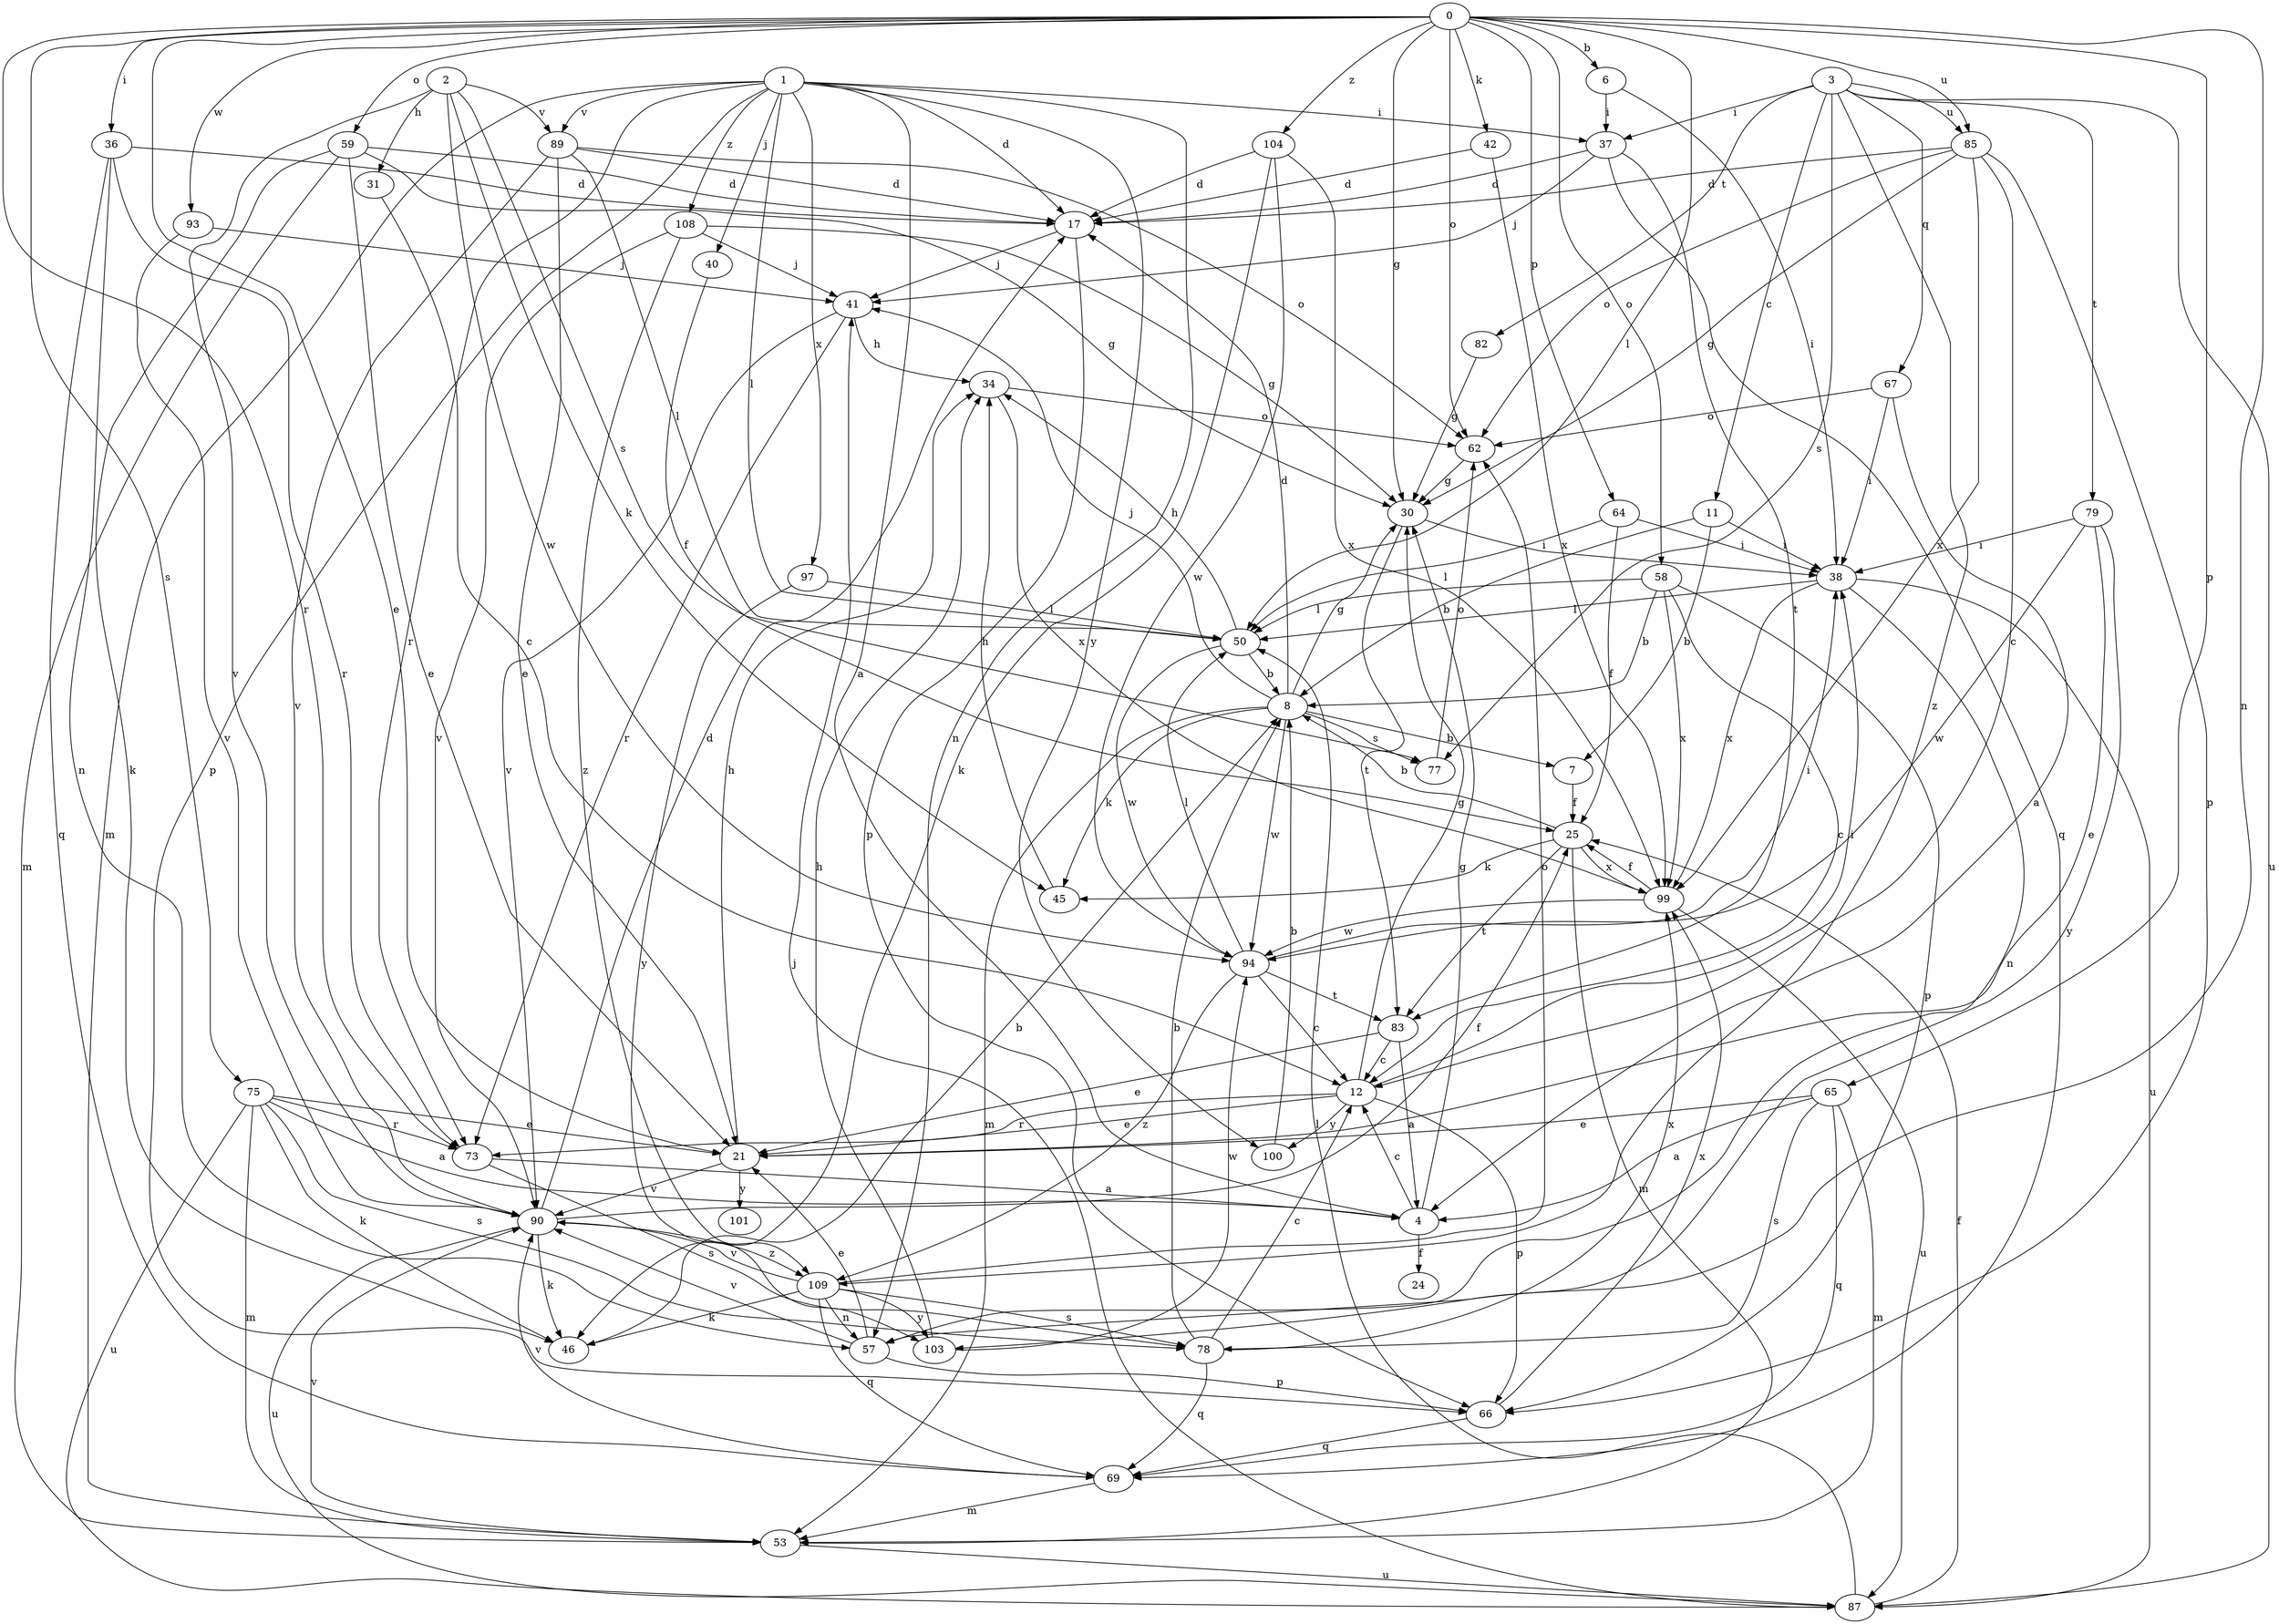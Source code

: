 strict digraph  {
0;
1;
2;
3;
4;
6;
7;
8;
11;
12;
17;
21;
24;
25;
30;
31;
34;
36;
37;
38;
40;
41;
42;
45;
46;
50;
53;
57;
58;
59;
62;
64;
65;
66;
67;
69;
73;
75;
77;
78;
79;
82;
83;
85;
87;
89;
90;
93;
94;
97;
99;
100;
101;
103;
104;
108;
109;
0 -> 6  [label=b];
0 -> 21  [label=e];
0 -> 30  [label=g];
0 -> 36  [label=i];
0 -> 42  [label=k];
0 -> 50  [label=l];
0 -> 57  [label=n];
0 -> 58  [label=o];
0 -> 59  [label=o];
0 -> 62  [label=o];
0 -> 64  [label=p];
0 -> 65  [label=p];
0 -> 73  [label=r];
0 -> 75  [label=s];
0 -> 85  [label=u];
0 -> 93  [label=w];
0 -> 104  [label=z];
1 -> 4  [label=a];
1 -> 17  [label=d];
1 -> 37  [label=i];
1 -> 40  [label=j];
1 -> 50  [label=l];
1 -> 53  [label=m];
1 -> 57  [label=n];
1 -> 66  [label=p];
1 -> 73  [label=r];
1 -> 89  [label=v];
1 -> 97  [label=x];
1 -> 100  [label=y];
1 -> 108  [label=z];
2 -> 31  [label=h];
2 -> 45  [label=k];
2 -> 77  [label=s];
2 -> 89  [label=v];
2 -> 90  [label=v];
2 -> 94  [label=w];
3 -> 11  [label=c];
3 -> 37  [label=i];
3 -> 67  [label=q];
3 -> 77  [label=s];
3 -> 79  [label=t];
3 -> 82  [label=t];
3 -> 85  [label=u];
3 -> 87  [label=u];
3 -> 109  [label=z];
4 -> 12  [label=c];
4 -> 24  [label=f];
4 -> 30  [label=g];
6 -> 37  [label=i];
6 -> 38  [label=i];
7 -> 25  [label=f];
8 -> 7  [label=b];
8 -> 17  [label=d];
8 -> 30  [label=g];
8 -> 41  [label=j];
8 -> 45  [label=k];
8 -> 53  [label=m];
8 -> 77  [label=s];
8 -> 94  [label=w];
11 -> 7  [label=b];
11 -> 8  [label=b];
11 -> 38  [label=i];
12 -> 21  [label=e];
12 -> 30  [label=g];
12 -> 38  [label=i];
12 -> 66  [label=p];
12 -> 73  [label=r];
12 -> 100  [label=y];
17 -> 41  [label=j];
17 -> 66  [label=p];
21 -> 34  [label=h];
21 -> 90  [label=v];
21 -> 101  [label=y];
25 -> 8  [label=b];
25 -> 45  [label=k];
25 -> 53  [label=m];
25 -> 83  [label=t];
25 -> 99  [label=x];
30 -> 38  [label=i];
30 -> 83  [label=t];
31 -> 12  [label=c];
34 -> 62  [label=o];
34 -> 99  [label=x];
36 -> 17  [label=d];
36 -> 57  [label=n];
36 -> 69  [label=q];
36 -> 73  [label=r];
37 -> 17  [label=d];
37 -> 41  [label=j];
37 -> 69  [label=q];
37 -> 83  [label=t];
38 -> 50  [label=l];
38 -> 57  [label=n];
38 -> 87  [label=u];
38 -> 99  [label=x];
40 -> 25  [label=f];
41 -> 34  [label=h];
41 -> 73  [label=r];
41 -> 90  [label=v];
42 -> 17  [label=d];
42 -> 99  [label=x];
45 -> 34  [label=h];
46 -> 8  [label=b];
50 -> 8  [label=b];
50 -> 34  [label=h];
50 -> 94  [label=w];
53 -> 87  [label=u];
53 -> 90  [label=v];
57 -> 21  [label=e];
57 -> 66  [label=p];
57 -> 90  [label=v];
58 -> 8  [label=b];
58 -> 12  [label=c];
58 -> 50  [label=l];
58 -> 66  [label=p];
58 -> 99  [label=x];
59 -> 17  [label=d];
59 -> 21  [label=e];
59 -> 30  [label=g];
59 -> 46  [label=k];
59 -> 53  [label=m];
62 -> 30  [label=g];
64 -> 25  [label=f];
64 -> 38  [label=i];
64 -> 50  [label=l];
65 -> 4  [label=a];
65 -> 21  [label=e];
65 -> 53  [label=m];
65 -> 69  [label=q];
65 -> 78  [label=s];
66 -> 69  [label=q];
66 -> 99  [label=x];
67 -> 4  [label=a];
67 -> 38  [label=i];
67 -> 62  [label=o];
69 -> 53  [label=m];
69 -> 90  [label=v];
73 -> 4  [label=a];
73 -> 78  [label=s];
75 -> 4  [label=a];
75 -> 21  [label=e];
75 -> 46  [label=k];
75 -> 53  [label=m];
75 -> 73  [label=r];
75 -> 78  [label=s];
75 -> 87  [label=u];
77 -> 62  [label=o];
78 -> 8  [label=b];
78 -> 12  [label=c];
78 -> 69  [label=q];
78 -> 99  [label=x];
79 -> 21  [label=e];
79 -> 38  [label=i];
79 -> 94  [label=w];
79 -> 103  [label=y];
82 -> 30  [label=g];
83 -> 4  [label=a];
83 -> 12  [label=c];
83 -> 21  [label=e];
85 -> 12  [label=c];
85 -> 17  [label=d];
85 -> 30  [label=g];
85 -> 62  [label=o];
85 -> 66  [label=p];
85 -> 99  [label=x];
87 -> 25  [label=f];
87 -> 41  [label=j];
87 -> 50  [label=l];
89 -> 17  [label=d];
89 -> 21  [label=e];
89 -> 50  [label=l];
89 -> 62  [label=o];
89 -> 90  [label=v];
90 -> 17  [label=d];
90 -> 25  [label=f];
90 -> 46  [label=k];
90 -> 87  [label=u];
90 -> 109  [label=z];
93 -> 41  [label=j];
93 -> 90  [label=v];
94 -> 12  [label=c];
94 -> 38  [label=i];
94 -> 50  [label=l];
94 -> 83  [label=t];
94 -> 109  [label=z];
97 -> 50  [label=l];
97 -> 103  [label=y];
99 -> 25  [label=f];
99 -> 87  [label=u];
99 -> 94  [label=w];
100 -> 8  [label=b];
103 -> 34  [label=h];
103 -> 94  [label=w];
104 -> 17  [label=d];
104 -> 46  [label=k];
104 -> 94  [label=w];
104 -> 99  [label=x];
108 -> 30  [label=g];
108 -> 41  [label=j];
108 -> 90  [label=v];
108 -> 109  [label=z];
109 -> 46  [label=k];
109 -> 57  [label=n];
109 -> 62  [label=o];
109 -> 69  [label=q];
109 -> 78  [label=s];
109 -> 90  [label=v];
109 -> 103  [label=y];
}
